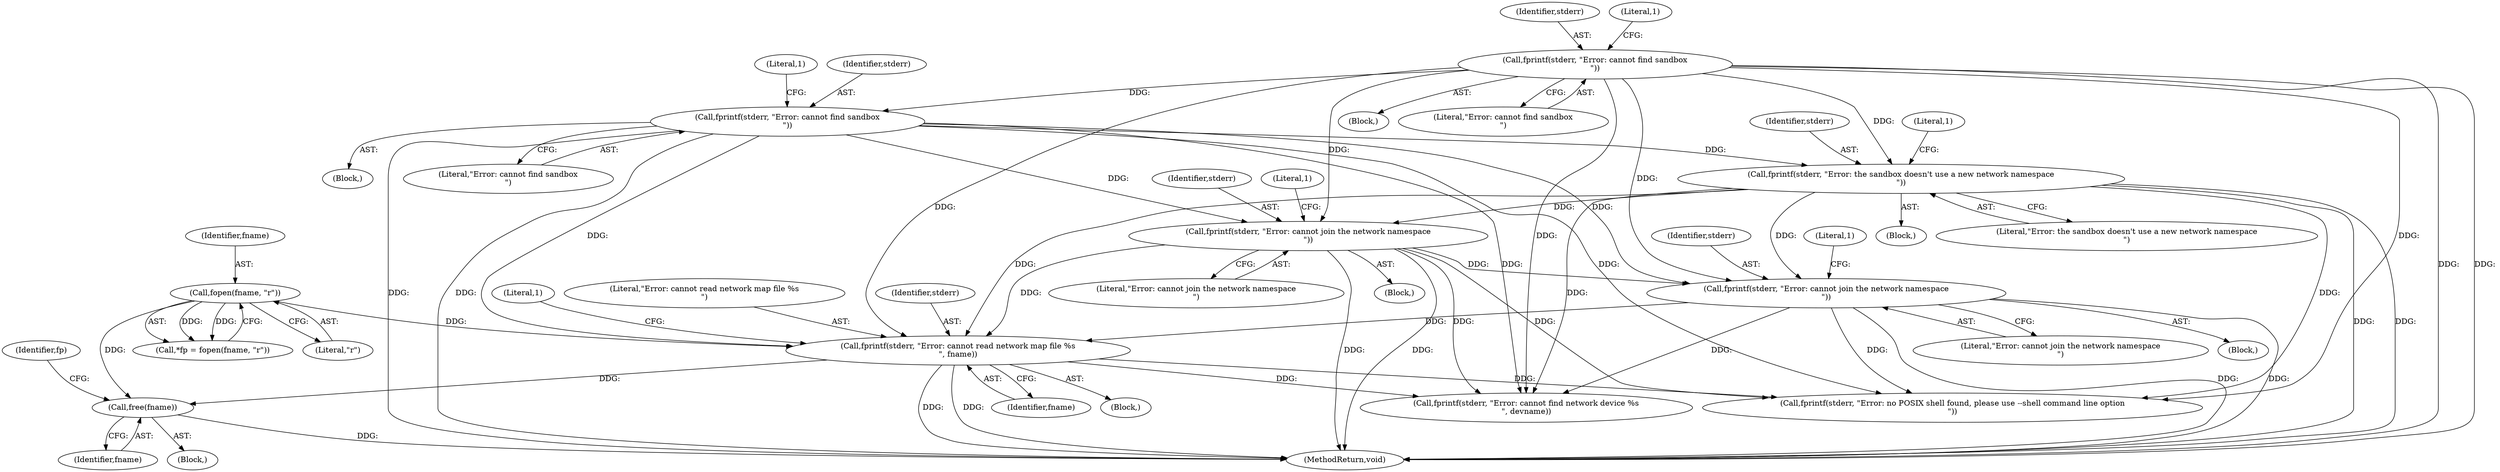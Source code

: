 digraph "0_firejail_5d43fdcd215203868d440ffc42036f5f5ffc89fc@API" {
"1000320" [label="(Call,free(fname))"];
"1000237" [label="(Call,fopen(fname, \"r\"))"];
"1000244" [label="(Call,fprintf(stderr, \"Error: cannot read network map file %s\n\", fname))"];
"1000186" [label="(Call,fprintf(stderr, \"Error: cannot join the network namespace\n\"))"];
"1000131" [label="(Call,fprintf(stderr, \"Error: cannot find sandbox\n\"))"];
"1000119" [label="(Call,fprintf(stderr, \"Error: cannot find sandbox\n\"))"];
"1000175" [label="(Call,fprintf(stderr, \"Error: cannot join the network namespace\n\"))"];
"1000160" [label="(Call,fprintf(stderr, \"Error: the sandbox doesn't use a new network namespace\n\"))"];
"1000188" [label="(Literal,\"Error: cannot join the network namespace\n\")"];
"1000175" [label="(Call,fprintf(stderr, \"Error: cannot join the network namespace\n\"))"];
"1000243" [label="(Block,)"];
"1000321" [label="(Identifier,fname)"];
"1000247" [label="(Identifier,fname)"];
"1000246" [label="(Literal,\"Error: cannot read network map file %s\n\")"];
"1000186" [label="(Call,fprintf(stderr, \"Error: cannot join the network namespace\n\"))"];
"1000177" [label="(Literal,\"Error: cannot join the network namespace\n\")"];
"1000130" [label="(Block,)"];
"1000249" [label="(Literal,1)"];
"1000323" [label="(Identifier,fp)"];
"1000120" [label="(Identifier,stderr)"];
"1000190" [label="(Literal,1)"];
"1000161" [label="(Identifier,stderr)"];
"1000164" [label="(Literal,1)"];
"1000119" [label="(Call,fprintf(stderr, \"Error: cannot find sandbox\n\"))"];
"1000118" [label="(Block,)"];
"1000160" [label="(Call,fprintf(stderr, \"Error: the sandbox doesn't use a new network namespace\n\"))"];
"1000135" [label="(Literal,1)"];
"1000320" [label="(Call,free(fname))"];
"1000245" [label="(Identifier,stderr)"];
"1000237" [label="(Call,fopen(fname, \"r\"))"];
"1000133" [label="(Literal,\"Error: cannot find sandbox\n\")"];
"1000131" [label="(Call,fprintf(stderr, \"Error: cannot find sandbox\n\"))"];
"1000159" [label="(Block,)"];
"1000187" [label="(Identifier,stderr)"];
"1000162" [label="(Literal,\"Error: the sandbox doesn't use a new network namespace\n\")"];
"1000235" [label="(Call,*fp = fopen(fname, \"r\"))"];
"1000451" [label="(MethodReturn,void)"];
"1000244" [label="(Call,fprintf(stderr, \"Error: cannot read network map file %s\n\", fname))"];
"1000238" [label="(Identifier,fname)"];
"1000179" [label="(Literal,1)"];
"1000176" [label="(Identifier,stderr)"];
"1000313" [label="(Call,fprintf(stderr, \"Error: cannot find network device %s\n\", devname))"];
"1000132" [label="(Identifier,stderr)"];
"1000174" [label="(Block,)"];
"1000218" [label="(Block,)"];
"1000415" [label="(Call,fprintf(stderr, \"Error: no POSIX shell found, please use --shell command line option\n\"))"];
"1000185" [label="(Block,)"];
"1000121" [label="(Literal,\"Error: cannot find sandbox\n\")"];
"1000239" [label="(Literal,\"r\")"];
"1000123" [label="(Literal,1)"];
"1000320" -> "1000218"  [label="AST: "];
"1000320" -> "1000321"  [label="CFG: "];
"1000321" -> "1000320"  [label="AST: "];
"1000323" -> "1000320"  [label="CFG: "];
"1000320" -> "1000451"  [label="DDG: "];
"1000237" -> "1000320"  [label="DDG: "];
"1000244" -> "1000320"  [label="DDG: "];
"1000237" -> "1000235"  [label="AST: "];
"1000237" -> "1000239"  [label="CFG: "];
"1000238" -> "1000237"  [label="AST: "];
"1000239" -> "1000237"  [label="AST: "];
"1000235" -> "1000237"  [label="CFG: "];
"1000237" -> "1000235"  [label="DDG: "];
"1000237" -> "1000235"  [label="DDG: "];
"1000237" -> "1000244"  [label="DDG: "];
"1000244" -> "1000243"  [label="AST: "];
"1000244" -> "1000247"  [label="CFG: "];
"1000245" -> "1000244"  [label="AST: "];
"1000246" -> "1000244"  [label="AST: "];
"1000247" -> "1000244"  [label="AST: "];
"1000249" -> "1000244"  [label="CFG: "];
"1000244" -> "1000451"  [label="DDG: "];
"1000244" -> "1000451"  [label="DDG: "];
"1000186" -> "1000244"  [label="DDG: "];
"1000131" -> "1000244"  [label="DDG: "];
"1000175" -> "1000244"  [label="DDG: "];
"1000119" -> "1000244"  [label="DDG: "];
"1000160" -> "1000244"  [label="DDG: "];
"1000244" -> "1000313"  [label="DDG: "];
"1000244" -> "1000415"  [label="DDG: "];
"1000186" -> "1000185"  [label="AST: "];
"1000186" -> "1000188"  [label="CFG: "];
"1000187" -> "1000186"  [label="AST: "];
"1000188" -> "1000186"  [label="AST: "];
"1000190" -> "1000186"  [label="CFG: "];
"1000186" -> "1000451"  [label="DDG: "];
"1000186" -> "1000451"  [label="DDG: "];
"1000131" -> "1000186"  [label="DDG: "];
"1000175" -> "1000186"  [label="DDG: "];
"1000119" -> "1000186"  [label="DDG: "];
"1000160" -> "1000186"  [label="DDG: "];
"1000186" -> "1000313"  [label="DDG: "];
"1000186" -> "1000415"  [label="DDG: "];
"1000131" -> "1000130"  [label="AST: "];
"1000131" -> "1000133"  [label="CFG: "];
"1000132" -> "1000131"  [label="AST: "];
"1000133" -> "1000131"  [label="AST: "];
"1000135" -> "1000131"  [label="CFG: "];
"1000131" -> "1000451"  [label="DDG: "];
"1000131" -> "1000451"  [label="DDG: "];
"1000119" -> "1000131"  [label="DDG: "];
"1000131" -> "1000160"  [label="DDG: "];
"1000131" -> "1000175"  [label="DDG: "];
"1000131" -> "1000313"  [label="DDG: "];
"1000131" -> "1000415"  [label="DDG: "];
"1000119" -> "1000118"  [label="AST: "];
"1000119" -> "1000121"  [label="CFG: "];
"1000120" -> "1000119"  [label="AST: "];
"1000121" -> "1000119"  [label="AST: "];
"1000123" -> "1000119"  [label="CFG: "];
"1000119" -> "1000451"  [label="DDG: "];
"1000119" -> "1000451"  [label="DDG: "];
"1000119" -> "1000160"  [label="DDG: "];
"1000119" -> "1000175"  [label="DDG: "];
"1000119" -> "1000313"  [label="DDG: "];
"1000119" -> "1000415"  [label="DDG: "];
"1000175" -> "1000174"  [label="AST: "];
"1000175" -> "1000177"  [label="CFG: "];
"1000176" -> "1000175"  [label="AST: "];
"1000177" -> "1000175"  [label="AST: "];
"1000179" -> "1000175"  [label="CFG: "];
"1000175" -> "1000451"  [label="DDG: "];
"1000175" -> "1000451"  [label="DDG: "];
"1000160" -> "1000175"  [label="DDG: "];
"1000175" -> "1000313"  [label="DDG: "];
"1000175" -> "1000415"  [label="DDG: "];
"1000160" -> "1000159"  [label="AST: "];
"1000160" -> "1000162"  [label="CFG: "];
"1000161" -> "1000160"  [label="AST: "];
"1000162" -> "1000160"  [label="AST: "];
"1000164" -> "1000160"  [label="CFG: "];
"1000160" -> "1000451"  [label="DDG: "];
"1000160" -> "1000451"  [label="DDG: "];
"1000160" -> "1000313"  [label="DDG: "];
"1000160" -> "1000415"  [label="DDG: "];
}
